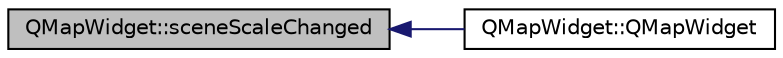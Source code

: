 digraph "QMapWidget::sceneScaleChanged"
{
 // INTERACTIVE_SVG=YES
  bgcolor="transparent";
  edge [fontname="Helvetica",fontsize="10",labelfontname="Helvetica",labelfontsize="10"];
  node [fontname="Helvetica",fontsize="10",shape=record];
  rankdir="LR";
  Node1 [label="QMapWidget::sceneScaleChanged",height=0.2,width=0.4,color="black", fillcolor="grey75", style="filled", fontcolor="black"];
  Node1 -> Node2 [dir="back",color="midnightblue",fontsize="10",style="solid",fontname="Helvetica"];
  Node2 [label="QMapWidget::QMapWidget",height=0.2,width=0.4,color="black",URL="$class_q_map_widget.html#a5da7c17734c336f1506f2b50f240915f"];
}
